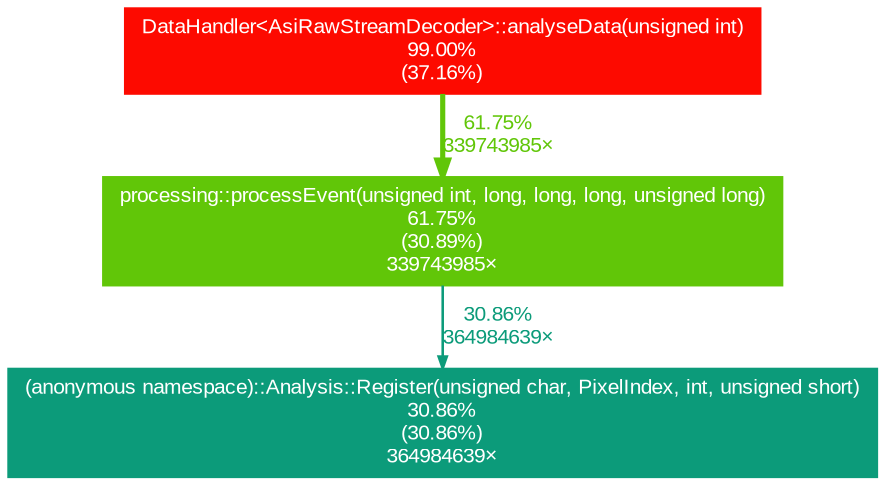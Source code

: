 digraph {
	graph [fontname=Arial, nodesep=0.125, ranksep=0.25];
	node [fontcolor=white, fontname=Arial, height=0, shape=box, style=filled, width=0];
	edge [fontname=Arial];
	1 [color="#fd0a00", fontcolor="#ffffff", fontsize="10.00", label="DataHandler<AsiRawStreamDecoder>::analyseData(unsigned int)\n99.00%\n(37.16%)"];
	1 -> 2 [arrowsize="0.79", color="#61c608", fontcolor="#61c608", fontsize="10.00", label="61.75%\n339743985×", labeldistance="2.47", penwidth="2.47"];
	2 [color="#61c608", fontcolor="#ffffff", fontsize="10.00", label="processing::processEvent(unsigned int, long, long, long, unsigned long)\n61.75%\n(30.89%)\n339743985×"];
	2 -> 3 [arrowsize="0.56", color="#0c9b7a", fontcolor="#0c9b7a", fontsize="10.00", label="30.86%\n364984639×", labeldistance="1.23", penwidth="1.23"];
	3 [color="#0c9b7a", fontcolor="#ffffff", fontsize="10.00", label="(anonymous namespace)::Analysis::Register(unsigned char, PixelIndex, int, unsigned short)\n30.86%\n(30.86%)\n364984639×"];
}
